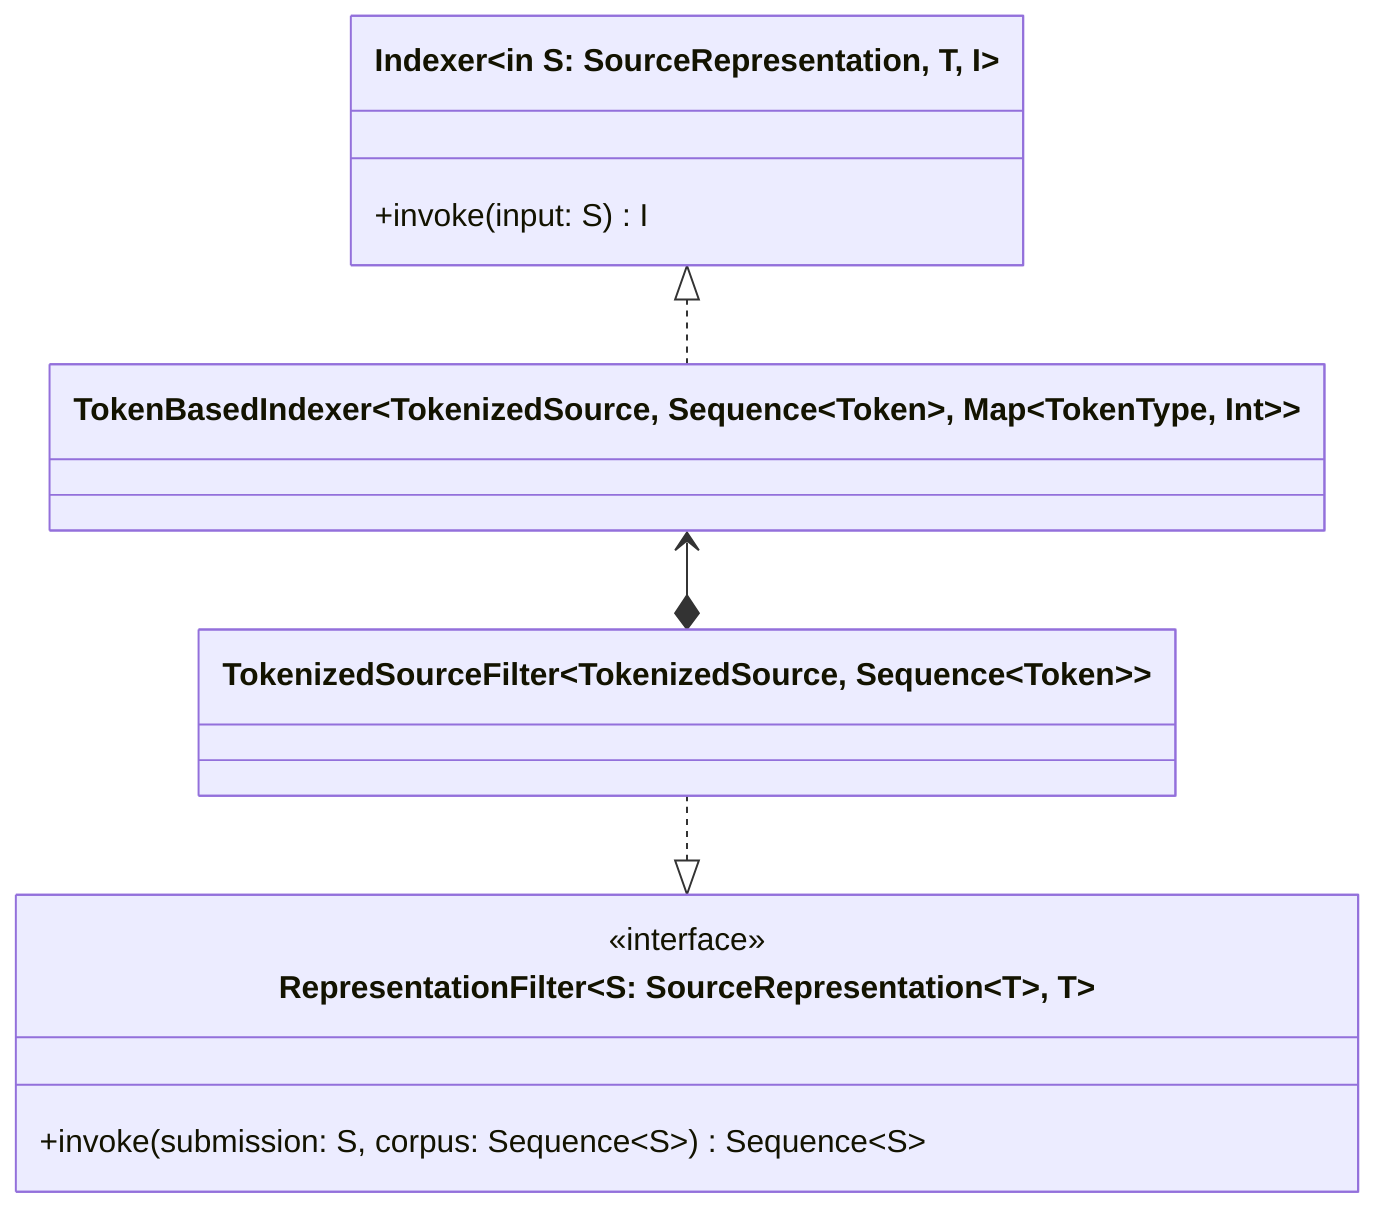 classDiagram
direction BT
    class RepresentationFilter~S: SourceRepresentation<‎T‎>, T~ {
        <<interface>>
        +invoke(submission: S, corpus: Sequence~S~) Sequence~S~
    }
    class TokenizedSourceFilter~TokenizedSource, Sequence<‎Token‎>~
    RepresentationFilter <|.. TokenizedSourceFilter

    class Indexer~in S: SourceRepresentation<T>, T, I~ {
        +invoke(input: S) I
    }
    class TokenBasedIndexer~TokenizedSource, Sequence<‎Token‎>, Map<‎TokenType, Int‎>~
    TokenBasedIndexer ..|> Indexer

    TokenizedSourceFilter *--> TokenBasedIndexer